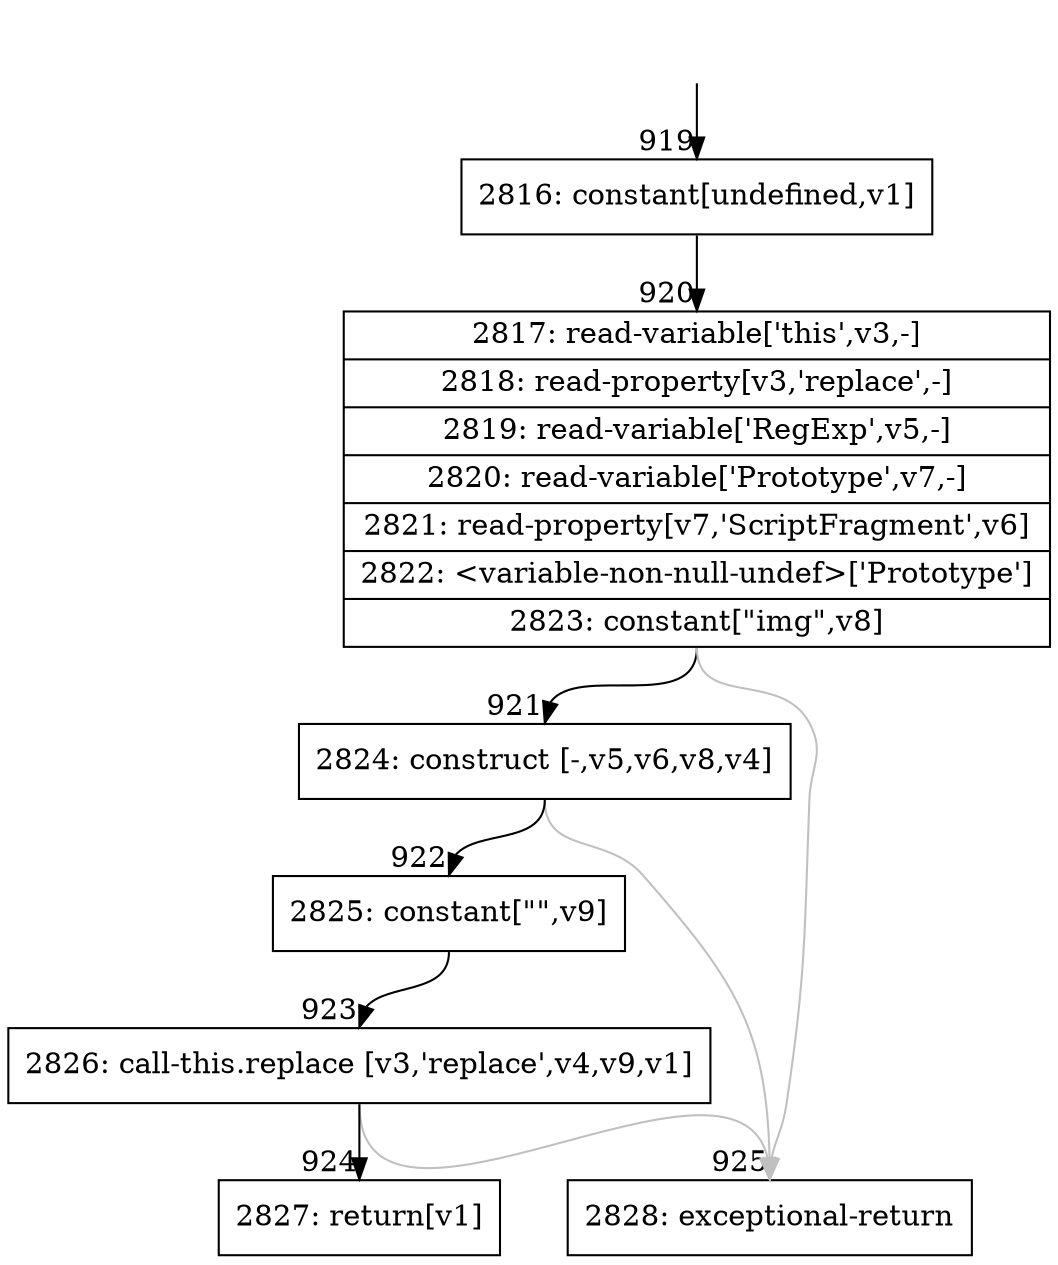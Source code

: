 digraph {
rankdir="TD"
BB_entry78[shape=none,label=""];
BB_entry78 -> BB919 [tailport=s, headport=n, headlabel="    919"]
BB919 [shape=record label="{2816: constant[undefined,v1]}" ] 
BB919 -> BB920 [tailport=s, headport=n, headlabel="      920"]
BB920 [shape=record label="{2817: read-variable['this',v3,-]|2818: read-property[v3,'replace',-]|2819: read-variable['RegExp',v5,-]|2820: read-variable['Prototype',v7,-]|2821: read-property[v7,'ScriptFragment',v6]|2822: \<variable-non-null-undef\>['Prototype']|2823: constant[\"img\",v8]}" ] 
BB920 -> BB921 [tailport=s, headport=n, headlabel="      921"]
BB920 -> BB925 [tailport=s, headport=n, color=gray, headlabel="      925"]
BB921 [shape=record label="{2824: construct [-,v5,v6,v8,v4]}" ] 
BB921 -> BB922 [tailport=s, headport=n, headlabel="      922"]
BB921 -> BB925 [tailport=s, headport=n, color=gray]
BB922 [shape=record label="{2825: constant[\"\",v9]}" ] 
BB922 -> BB923 [tailport=s, headport=n, headlabel="      923"]
BB923 [shape=record label="{2826: call-this.replace [v3,'replace',v4,v9,v1]}" ] 
BB923 -> BB924 [tailport=s, headport=n, headlabel="      924"]
BB923 -> BB925 [tailport=s, headport=n, color=gray]
BB924 [shape=record label="{2827: return[v1]}" ] 
BB925 [shape=record label="{2828: exceptional-return}" ] 
//#$~ 628
}
